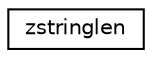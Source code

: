 digraph "Graphical Class Hierarchy"
{
  edge [fontname="Helvetica",fontsize="10",labelfontname="Helvetica",labelfontsize="10"];
  node [fontname="Helvetica",fontsize="10",shape=record];
  rankdir="LR";
  Node1 [label="zstringlen",height=0.2,width=0.4,color="black", fillcolor="white", style="filled",URL="$classzstringlen.html"];
}
